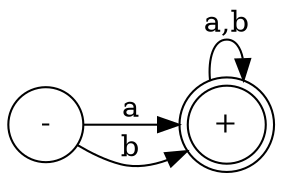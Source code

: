 digraph {
  rankdir="LR"
  q0 [label="-" shape=circle]
  q1 [label="+" shape=doublecircle]
  
  q0 -> q1 [label="a"]
  q0 -> q1 [label="b"]
  q1 -> q1 [label="a,b"]
}
